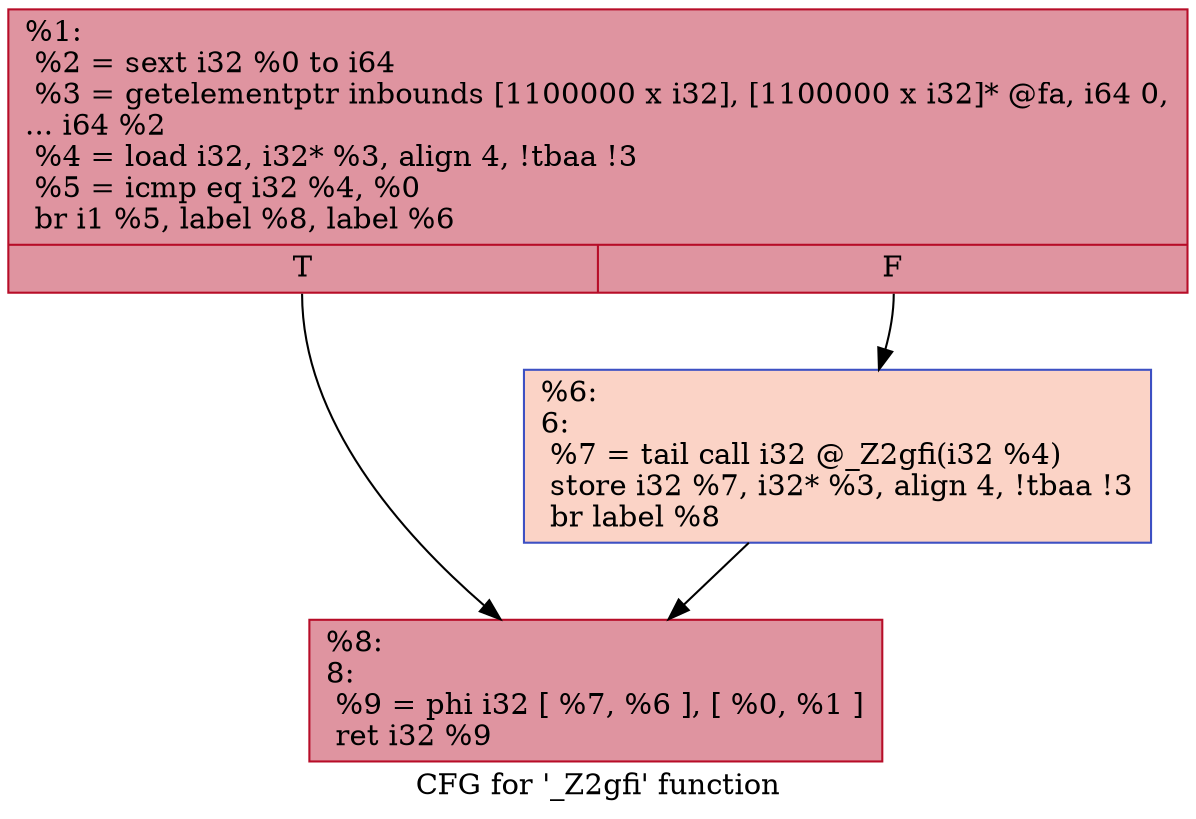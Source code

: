 digraph "CFG for '_Z2gfi' function" {
	label="CFG for '_Z2gfi' function";

	Node0x55673062e250 [shape=record,color="#b70d28ff", style=filled, fillcolor="#b70d2870",label="{%1:\l  %2 = sext i32 %0 to i64\l  %3 = getelementptr inbounds [1100000 x i32], [1100000 x i32]* @fa, i64 0,\l... i64 %2\l  %4 = load i32, i32* %3, align 4, !tbaa !3\l  %5 = icmp eq i32 %4, %0\l  br i1 %5, label %8, label %6\l|{<s0>T|<s1>F}}"];
	Node0x55673062e250:s0 -> Node0x55673062e610;
	Node0x55673062e250:s1 -> Node0x55673062e6a0;
	Node0x55673062e6a0 [shape=record,color="#3d50c3ff", style=filled, fillcolor="#f59c7d70",label="{%6:\l6:                                                \l  %7 = tail call i32 @_Z2gfi(i32 %4)\l  store i32 %7, i32* %3, align 4, !tbaa !3\l  br label %8\l}"];
	Node0x55673062e6a0 -> Node0x55673062e610;
	Node0x55673062e610 [shape=record,color="#b70d28ff", style=filled, fillcolor="#b70d2870",label="{%8:\l8:                                                \l  %9 = phi i32 [ %7, %6 ], [ %0, %1 ]\l  ret i32 %9\l}"];
}
